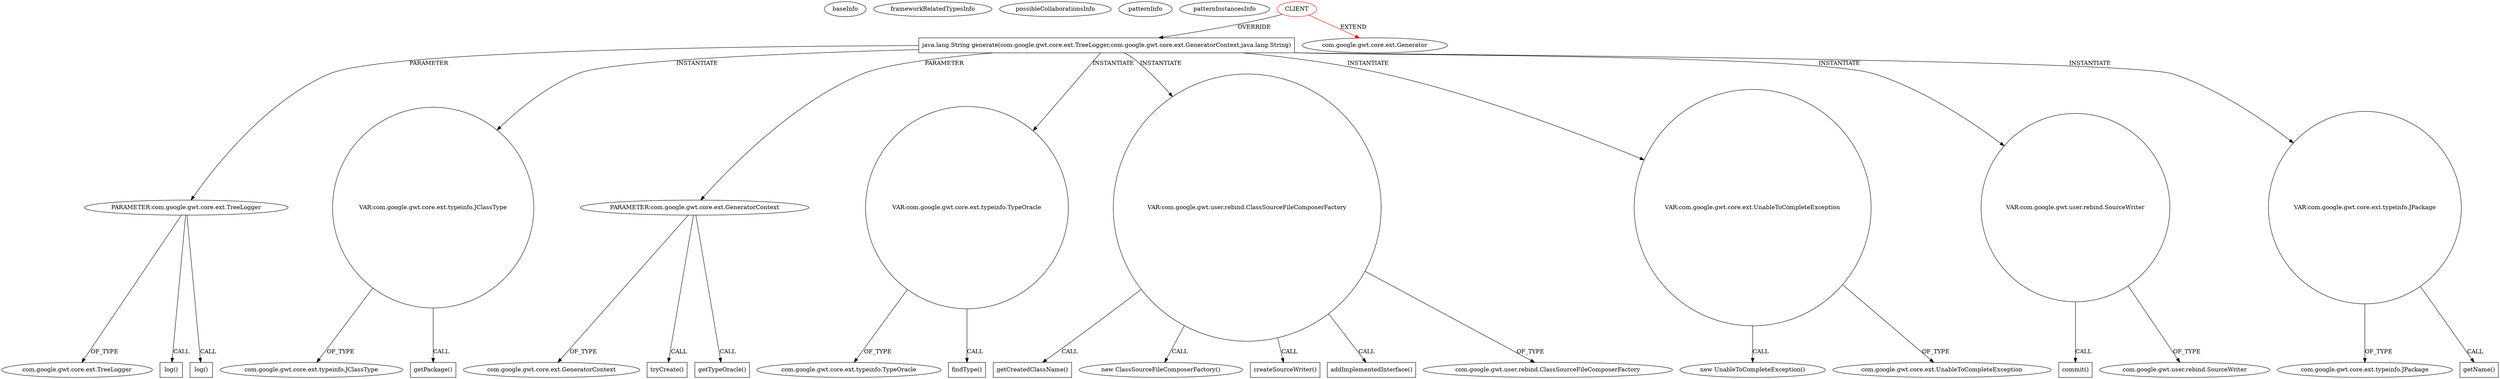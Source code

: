 digraph {
baseInfo[graphId=1577,category="pattern",isAnonymous=false,possibleRelation=false]
frameworkRelatedTypesInfo[0="com.google.gwt.core.ext.Generator"]
possibleCollaborationsInfo[]
patternInfo[frequency=2.0,patternRootClient=0]
patternInstancesInfo[0="Legioth-PropertySource~/Legioth-PropertySource/PropertySource-master/src/com/github/legioth/propertysource/rebind/PropertySourceGenerator.java~PropertySourceGenerator~170",1="niloc132-celltable-tools~/niloc132-celltable-tools/celltable-tools-master/src/main/java/com/colinalworth/celltable/columns/rebind/ColumnsGenerator.java~ColumnsGenerator~4234"]
5[label="PARAMETER:com.google.gwt.core.ext.TreeLogger",vertexType="PARAMETER_DECLARATION",isFrameworkType=false]
4[label="java.lang.String generate(com.google.gwt.core.ext.TreeLogger,com.google.gwt.core.ext.GeneratorContext,java.lang.String)",vertexType="OVERRIDING_METHOD_DECLARATION",isFrameworkType=false,shape=box]
25[label="VAR:com.google.gwt.core.ext.typeinfo.JClassType",vertexType="VARIABLE_EXPRESION",isFrameworkType=false,shape=circle]
0[label="CLIENT",vertexType="ROOT_CLIENT_CLASS_DECLARATION",isFrameworkType=false,color=red]
7[label="PARAMETER:com.google.gwt.core.ext.GeneratorContext",vertexType="PARAMETER_DECLARATION",isFrameworkType=false]
6[label="com.google.gwt.core.ext.TreeLogger",vertexType="FRAMEWORK_CLASS_TYPE",isFrameworkType=false]
1[label="com.google.gwt.core.ext.Generator",vertexType="FRAMEWORK_CLASS_TYPE",isFrameworkType=false]
14[label="VAR:com.google.gwt.core.ext.typeinfo.TypeOracle",vertexType="VARIABLE_EXPRESION",isFrameworkType=false,shape=circle]
33[label="VAR:com.google.gwt.user.rebind.ClassSourceFileComposerFactory",vertexType="VARIABLE_EXPRESION",isFrameworkType=false,shape=circle]
224[label="getCreatedClassName()",vertexType="INSIDE_CALL",isFrameworkType=false,shape=box]
16[label="com.google.gwt.core.ext.typeinfo.TypeOracle",vertexType="FRAMEWORK_CLASS_TYPE",isFrameworkType=false]
3[label="com.google.gwt.core.ext.GeneratorContext",vertexType="FRAMEWORK_INTERFACE_TYPE",isFrameworkType=false]
20[label="VAR:com.google.gwt.core.ext.UnableToCompleteException",vertexType="VARIABLE_EXPRESION",isFrameworkType=false,shape=circle]
19[label="new UnableToCompleteException()",vertexType="CONSTRUCTOR_CALL",isFrameworkType=false]
70[label="VAR:com.google.gwt.user.rebind.SourceWriter",vertexType="VARIABLE_EXPRESION",isFrameworkType=false,shape=circle]
222[label="commit()",vertexType="INSIDE_CALL",isFrameworkType=false,shape=box]
72[label="com.google.gwt.user.rebind.SourceWriter",vertexType="FRAMEWORK_INTERFACE_TYPE",isFrameworkType=false]
32[label="new ClassSourceFileComposerFactory()",vertexType="CONSTRUCTOR_CALL",isFrameworkType=false]
69[label="createSourceWriter()",vertexType="INSIDE_CALL",isFrameworkType=false,shape=box]
148[label="log()",vertexType="INSIDE_CALL",isFrameworkType=false,shape=box]
18[label="log()",vertexType="INSIDE_CALL",isFrameworkType=false,shape=box]
36[label="addImplementedInterface()",vertexType="INSIDE_CALL",isFrameworkType=false,shape=box]
31[label="tryCreate()",vertexType="INSIDE_CALL",isFrameworkType=false,shape=box]
34[label="com.google.gwt.user.rebind.ClassSourceFileComposerFactory",vertexType="FRAMEWORK_CLASS_TYPE",isFrameworkType=false]
27[label="com.google.gwt.core.ext.typeinfo.JClassType",vertexType="FRAMEWORK_INTERFACE_TYPE",isFrameworkType=false]
15[label="findType()",vertexType="INSIDE_CALL",isFrameworkType=false,shape=box]
10[label="getTypeOracle()",vertexType="INSIDE_CALL",isFrameworkType=false,shape=box]
22[label="VAR:com.google.gwt.core.ext.typeinfo.JPackage",vertexType="VARIABLE_EXPRESION",isFrameworkType=false,shape=circle]
24[label="com.google.gwt.core.ext.typeinfo.JPackage",vertexType="FRAMEWORK_INTERFACE_TYPE",isFrameworkType=false]
21[label="com.google.gwt.core.ext.UnableToCompleteException",vertexType="FRAMEWORK_CLASS_TYPE",isFrameworkType=false]
23[label="getName()",vertexType="INSIDE_CALL",isFrameworkType=false,shape=box]
26[label="getPackage()",vertexType="INSIDE_CALL",isFrameworkType=false,shape=box]
5->18[label="CALL"]
22->23[label="CALL"]
4->33[label="INSTANTIATE"]
14->16[label="OF_TYPE"]
33->32[label="CALL"]
20->19[label="CALL"]
7->31[label="CALL"]
25->26[label="CALL"]
33->34[label="OF_TYPE"]
4->5[label="PARAMETER"]
5->6[label="OF_TYPE"]
22->24[label="OF_TYPE"]
33->224[label="CALL"]
20->21[label="OF_TYPE"]
70->222[label="CALL"]
7->3[label="OF_TYPE"]
5->148[label="CALL"]
4->22[label="INSTANTIATE"]
33->69[label="CALL"]
4->20[label="INSTANTIATE"]
33->36[label="CALL"]
70->72[label="OF_TYPE"]
4->7[label="PARAMETER"]
4->25[label="INSTANTIATE"]
4->70[label="INSTANTIATE"]
7->10[label="CALL"]
14->15[label="CALL"]
25->27[label="OF_TYPE"]
0->4[label="OVERRIDE"]
0->1[label="EXTEND",color=red]
4->14[label="INSTANTIATE"]
}
